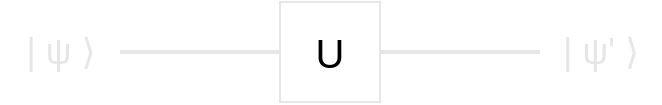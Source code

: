 <mxfile version="24.7.17">
  <diagram name="Page-1" id="7HACSW4f3ROAIHYStb8n">
    <mxGraphModel dx="543" dy="400" grid="1" gridSize="10" guides="1" tooltips="1" connect="1" arrows="1" fold="1" page="1" pageScale="1" pageWidth="850" pageHeight="1100" math="0" shadow="0">
      <root>
        <mxCell id="0" />
        <mxCell id="1" parent="0" />
        <mxCell id="ofvhHJnRquz5iOquKd-e-1" value="&lt;font style=&quot;font-size: 20px;&quot;&gt;U&lt;/font&gt;" style="rounded=0;whiteSpace=wrap;html=1;strokeColor=#E6E6E6;" parent="1" vertex="1">
          <mxGeometry x="240" y="270" width="50" height="50" as="geometry" />
        </mxCell>
        <mxCell id="ofvhHJnRquz5iOquKd-e-5" value="" style="endArrow=none;html=1;rounded=0;exitX=1;exitY=0.406;exitDx=0;exitDy=0;exitPerimeter=0;fillColor=#1ba1e2;strokeColor=#E6E6E6;strokeWidth=2;" parent="1" edge="1">
          <mxGeometry width="50" height="50" relative="1" as="geometry">
            <mxPoint x="290" y="295.06" as="sourcePoint" />
            <mxPoint x="370" y="295" as="targetPoint" />
          </mxGeometry>
        </mxCell>
        <mxCell id="ofvhHJnRquz5iOquKd-e-7" value="" style="endArrow=none;html=1;rounded=0;exitX=0;exitY=0.5;exitDx=0;exitDy=0;fillColor=#60a917;strokeColor=#E6E6E6;strokeWidth=2;" parent="1" source="ofvhHJnRquz5iOquKd-e-1" edge="1">
          <mxGeometry width="50" height="50" relative="1" as="geometry">
            <mxPoint x="220" y="320" as="sourcePoint" />
            <mxPoint x="160" y="295" as="targetPoint" />
          </mxGeometry>
        </mxCell>
        <mxCell id="ofvhHJnRquz5iOquKd-e-8" value="&lt;font color=&quot;#e6e6e6&quot;&gt;| ψ&amp;nbsp;&lt;dfn style=&quot;font-style: normal; font-size: 18px;&quot;&gt;⟩&lt;/dfn&gt;&lt;/font&gt;" style="text;html=1;align=center;verticalAlign=middle;resizable=0;points=[];autosize=1;strokeColor=none;fillColor=none;fontColor=#00CC00;fontSize=18;" parent="1" vertex="1">
          <mxGeometry x="100" y="275" width="60" height="40" as="geometry" />
        </mxCell>
        <mxCell id="JB1VXEbkWfxb0IaCivZC-2" value="&lt;font color=&quot;#e6e6e6&quot;&gt;| ψ&#39;&amp;nbsp;&lt;dfn style=&quot;font-style: normal; font-size: 18px;&quot;&gt;⟩&lt;/dfn&gt;&lt;/font&gt;" style="text;html=1;align=center;verticalAlign=middle;resizable=0;points=[];autosize=1;strokeColor=none;fillColor=none;fontColor=#00CC00;fontSize=18;" vertex="1" parent="1">
          <mxGeometry x="370" y="275" width="60" height="40" as="geometry" />
        </mxCell>
      </root>
    </mxGraphModel>
  </diagram>
</mxfile>

